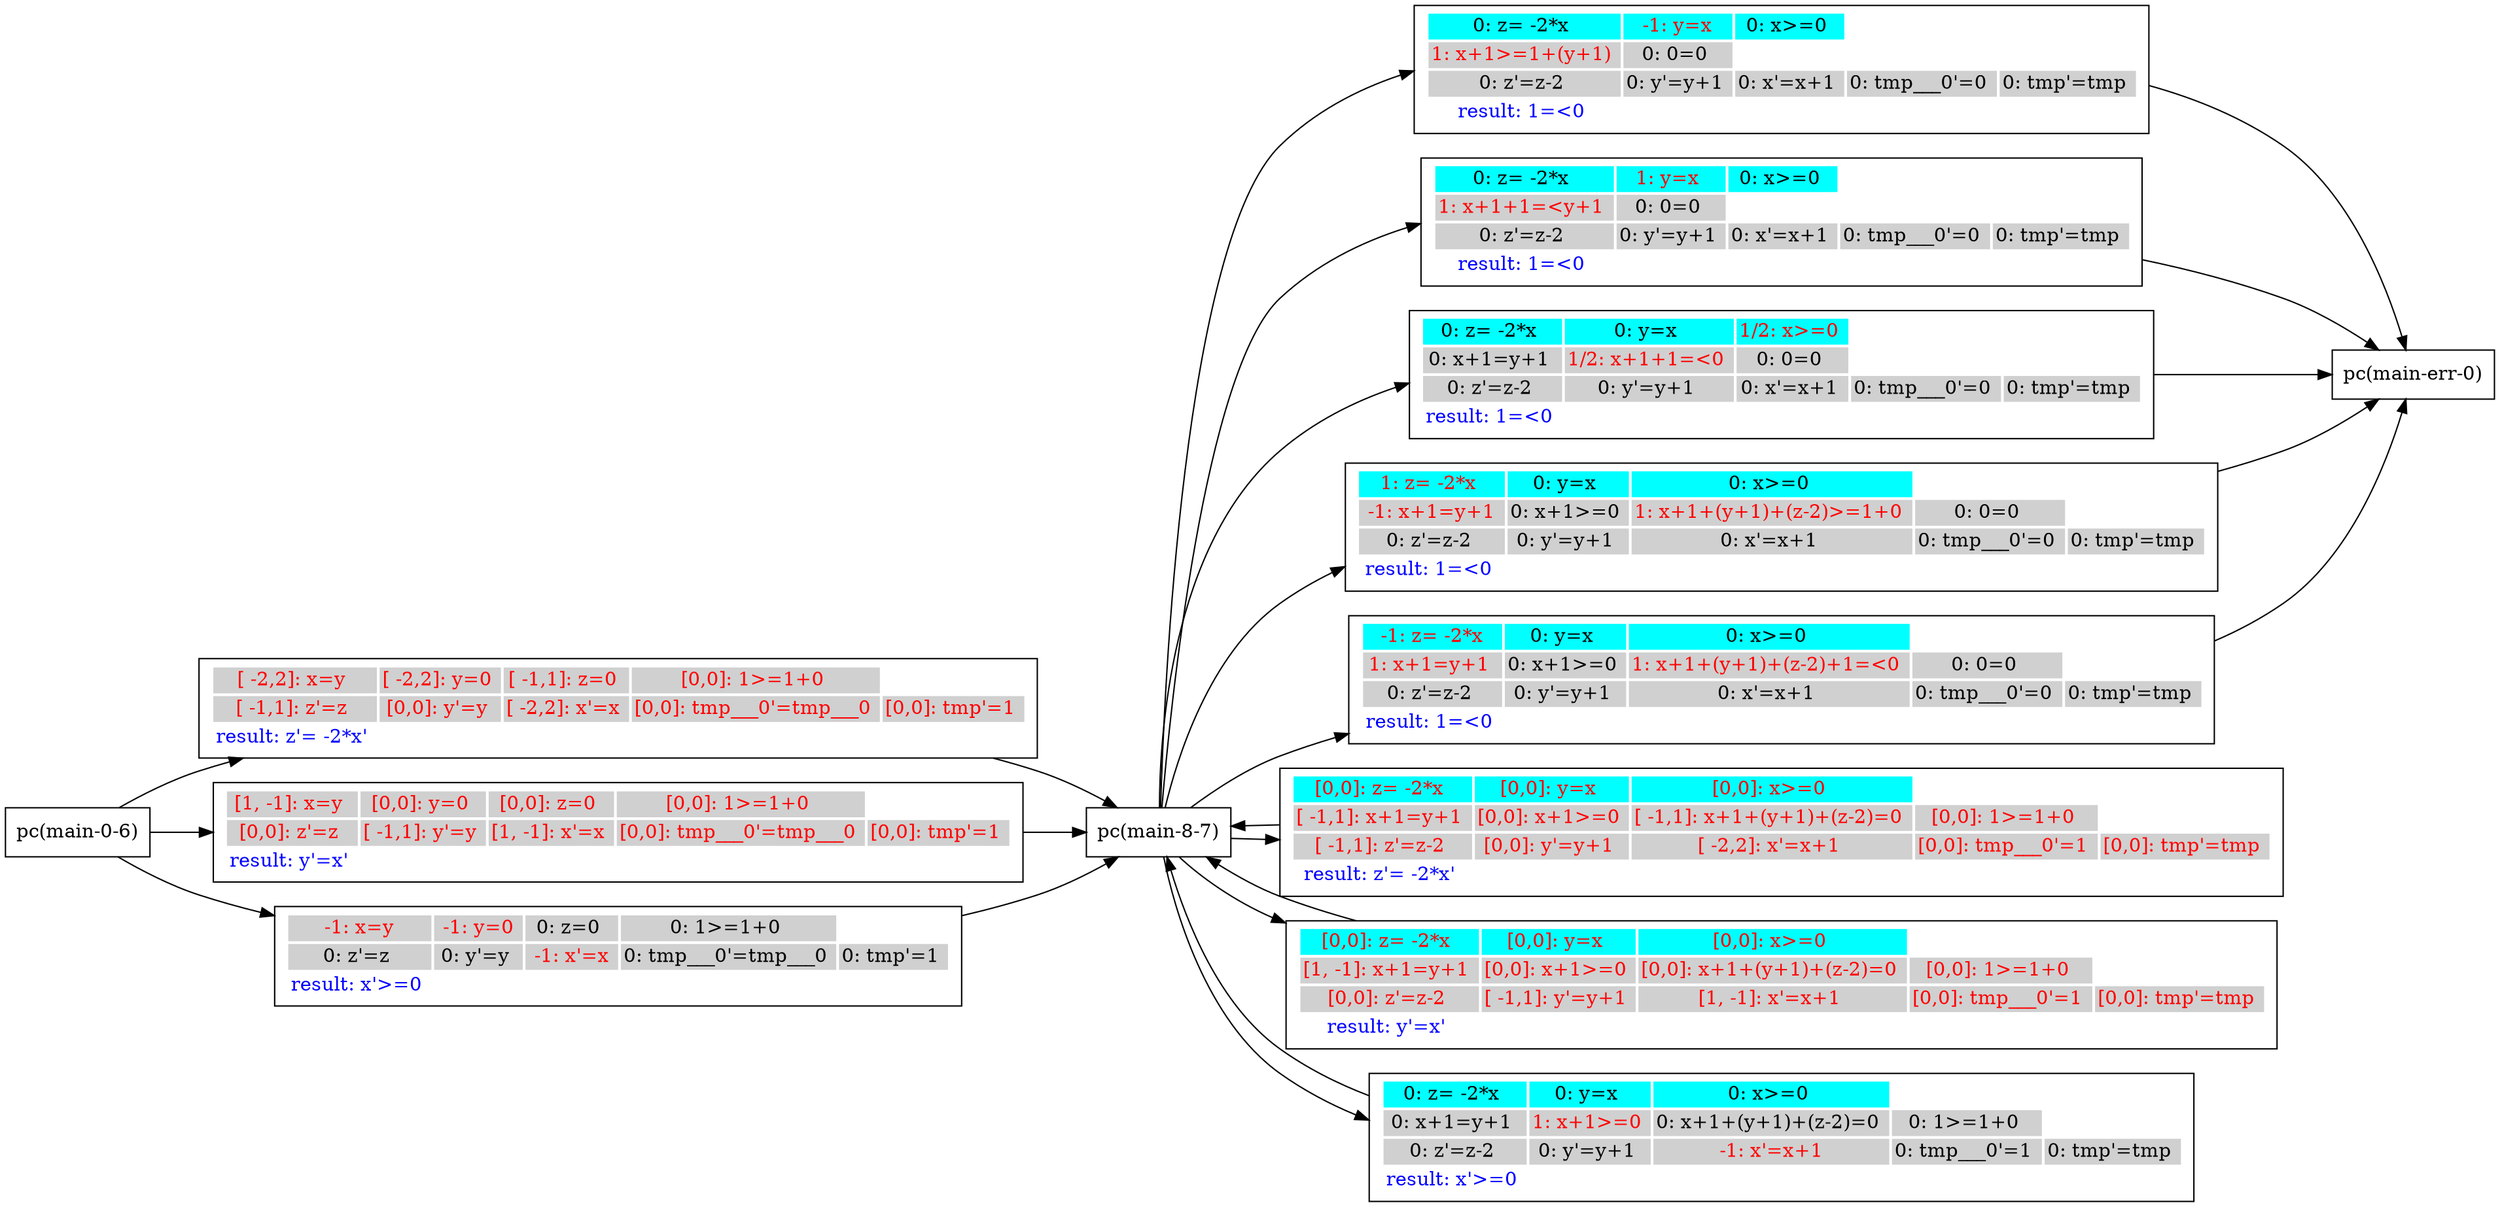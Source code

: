 digraph G {
 rankdir=LR 
 node [shape=box]
N1 [label="pc(main-0-6)"];
N3 [label="pc(main-8-7)"];
N5 [label="pc(main-err-0)"];
N3 -> A1A0 ;
A1A0 -> N5 ;
A1A0 [ label=<<TABLE border="0"><TR><TD bgcolor = "#00FFFF"><FONT COLOR="black">0: z= -2*x </FONT></TD><TD bgcolor = "#00FFFF"><FONT COLOR="red"> -1: y=x </FONT></TD><TD bgcolor = "#00FFFF"><FONT COLOR="black">0: x&#062;=0 </FONT></TD></TR><TR><TD bgcolor = "#D0D0D0"><FONT COLOR="red">1: x+1&#062;=1+(y+1) </FONT></TD><TD bgcolor = "#D0D0D0"><FONT COLOR="black">0: 0=0 </FONT></TD></TR><TR><TD bgcolor = "#D0D0D0"><FONT COLOR="black">0: z'=z-2 </FONT></TD><TD bgcolor = "#D0D0D0"><FONT COLOR="black">0: y'=y+1 </FONT></TD><TD bgcolor = "#D0D0D0"><FONT COLOR="black">0: x'=x+1 </FONT></TD><TD bgcolor = "#D0D0D0"><FONT COLOR="black">0: tmp___0'=0 </FONT></TD><TD bgcolor = "#D0D0D0"><FONT COLOR="black">0: tmp'=tmp </FONT></TD></TR><TR><TD bgcolor = "white"><FONT COLOR="blue">result: 1=&#060;0 </FONT></TD></TR></TABLE>>];
N3 -> A2A0 ;
A2A0 -> N5 ;
A2A0 [ label=<<TABLE border="0"><TR><TD bgcolor = "#00FFFF"><FONT COLOR="black">0: z= -2*x </FONT></TD><TD bgcolor = "#00FFFF"><FONT COLOR="red">1: y=x </FONT></TD><TD bgcolor = "#00FFFF"><FONT COLOR="black">0: x&#062;=0 </FONT></TD></TR><TR><TD bgcolor = "#D0D0D0"><FONT COLOR="red">1: x+1+1=&#060;y+1 </FONT></TD><TD bgcolor = "#D0D0D0"><FONT COLOR="black">0: 0=0 </FONT></TD></TR><TR><TD bgcolor = "#D0D0D0"><FONT COLOR="black">0: z'=z-2 </FONT></TD><TD bgcolor = "#D0D0D0"><FONT COLOR="black">0: y'=y+1 </FONT></TD><TD bgcolor = "#D0D0D0"><FONT COLOR="black">0: x'=x+1 </FONT></TD><TD bgcolor = "#D0D0D0"><FONT COLOR="black">0: tmp___0'=0 </FONT></TD><TD bgcolor = "#D0D0D0"><FONT COLOR="black">0: tmp'=tmp </FONT></TD></TR><TR><TD bgcolor = "white"><FONT COLOR="blue">result: 1=&#060;0 </FONT></TD></TR></TABLE>>];
N3 -> A3A0 ;
A3A0 -> N5 ;
A3A0 [ label=<<TABLE border="0"><TR><TD bgcolor = "#00FFFF"><FONT COLOR="black">0: z= -2*x </FONT></TD><TD bgcolor = "#00FFFF"><FONT COLOR="black">0: y=x </FONT></TD><TD bgcolor = "#00FFFF"><FONT COLOR="red">1/2: x&#062;=0 </FONT></TD></TR><TR><TD bgcolor = "#D0D0D0"><FONT COLOR="black">0: x+1=y+1 </FONT></TD><TD bgcolor = "#D0D0D0"><FONT COLOR="red">1/2: x+1+1=&#060;0 </FONT></TD><TD bgcolor = "#D0D0D0"><FONT COLOR="black">0: 0=0 </FONT></TD></TR><TR><TD bgcolor = "#D0D0D0"><FONT COLOR="black">0: z'=z-2 </FONT></TD><TD bgcolor = "#D0D0D0"><FONT COLOR="black">0: y'=y+1 </FONT></TD><TD bgcolor = "#D0D0D0"><FONT COLOR="black">0: x'=x+1 </FONT></TD><TD bgcolor = "#D0D0D0"><FONT COLOR="black">0: tmp___0'=0 </FONT></TD><TD bgcolor = "#D0D0D0"><FONT COLOR="black">0: tmp'=tmp </FONT></TD></TR><TR><TD bgcolor = "white"><FONT COLOR="blue">result: 1=&#060;0 </FONT></TD></TR></TABLE>>];
N3 -> A4A0 ;
A4A0 -> N5 ;
A4A0 [ label=<<TABLE border="0"><TR><TD bgcolor = "#00FFFF"><FONT COLOR="red">1: z= -2*x </FONT></TD><TD bgcolor = "#00FFFF"><FONT COLOR="black">0: y=x </FONT></TD><TD bgcolor = "#00FFFF"><FONT COLOR="black">0: x&#062;=0 </FONT></TD></TR><TR><TD bgcolor = "#D0D0D0"><FONT COLOR="red"> -1: x+1=y+1 </FONT></TD><TD bgcolor = "#D0D0D0"><FONT COLOR="black">0: x+1&#062;=0 </FONT></TD><TD bgcolor = "#D0D0D0"><FONT COLOR="red">1: x+1+(y+1)+(z-2)&#062;=1+0 </FONT></TD><TD bgcolor = "#D0D0D0"><FONT COLOR="black">0: 0=0 </FONT></TD></TR><TR><TD bgcolor = "#D0D0D0"><FONT COLOR="black">0: z'=z-2 </FONT></TD><TD bgcolor = "#D0D0D0"><FONT COLOR="black">0: y'=y+1 </FONT></TD><TD bgcolor = "#D0D0D0"><FONT COLOR="black">0: x'=x+1 </FONT></TD><TD bgcolor = "#D0D0D0"><FONT COLOR="black">0: tmp___0'=0 </FONT></TD><TD bgcolor = "#D0D0D0"><FONT COLOR="black">0: tmp'=tmp </FONT></TD></TR><TR><TD bgcolor = "white"><FONT COLOR="blue">result: 1=&#060;0 </FONT></TD></TR></TABLE>>];
N3 -> A5A0 ;
A5A0 -> N5 ;
A5A0 [ label=<<TABLE border="0"><TR><TD bgcolor = "#00FFFF"><FONT COLOR="red"> -1: z= -2*x </FONT></TD><TD bgcolor = "#00FFFF"><FONT COLOR="black">0: y=x </FONT></TD><TD bgcolor = "#00FFFF"><FONT COLOR="black">0: x&#062;=0 </FONT></TD></TR><TR><TD bgcolor = "#D0D0D0"><FONT COLOR="red">1: x+1=y+1 </FONT></TD><TD bgcolor = "#D0D0D0"><FONT COLOR="black">0: x+1&#062;=0 </FONT></TD><TD bgcolor = "#D0D0D0"><FONT COLOR="red">1: x+1+(y+1)+(z-2)+1=&#060;0 </FONT></TD><TD bgcolor = "#D0D0D0"><FONT COLOR="black">0: 0=0 </FONT></TD></TR><TR><TD bgcolor = "#D0D0D0"><FONT COLOR="black">0: z'=z-2 </FONT></TD><TD bgcolor = "#D0D0D0"><FONT COLOR="black">0: y'=y+1 </FONT></TD><TD bgcolor = "#D0D0D0"><FONT COLOR="black">0: x'=x+1 </FONT></TD><TD bgcolor = "#D0D0D0"><FONT COLOR="black">0: tmp___0'=0 </FONT></TD><TD bgcolor = "#D0D0D0"><FONT COLOR="black">0: tmp'=tmp </FONT></TD></TR><TR><TD bgcolor = "white"><FONT COLOR="blue">result: 1=&#060;0 </FONT></TD></TR></TABLE>>];
N3 -> A6A0 ;
A6A0 -> N3 ;
A6A0 [ label=<<TABLE border="0"><TR><TD bgcolor = "#00FFFF"><FONT COLOR="red">[0,0]: z= -2*x </FONT></TD><TD bgcolor = "#00FFFF"><FONT COLOR="red">[0,0]: y=x </FONT></TD><TD bgcolor = "#00FFFF"><FONT COLOR="red">[0,0]: x&#062;=0 </FONT></TD></TR><TR><TD bgcolor = "#D0D0D0"><FONT COLOR="red">[ -1,1]: x+1=y+1 </FONT></TD><TD bgcolor = "#D0D0D0"><FONT COLOR="red">[0,0]: x+1&#062;=0 </FONT></TD><TD bgcolor = "#D0D0D0"><FONT COLOR="red">[ -1,1]: x+1+(y+1)+(z-2)=0 </FONT></TD><TD bgcolor = "#D0D0D0"><FONT COLOR="red">[0,0]: 1&#062;=1+0 </FONT></TD></TR><TR><TD bgcolor = "#D0D0D0"><FONT COLOR="red">[ -1,1]: z'=z-2 </FONT></TD><TD bgcolor = "#D0D0D0"><FONT COLOR="red">[0,0]: y'=y+1 </FONT></TD><TD bgcolor = "#D0D0D0"><FONT COLOR="red">[ -2,2]: x'=x+1 </FONT></TD><TD bgcolor = "#D0D0D0"><FONT COLOR="red">[0,0]: tmp___0'=1 </FONT></TD><TD bgcolor = "#D0D0D0"><FONT COLOR="red">[0,0]: tmp'=tmp </FONT></TD></TR><TR><TD bgcolor = "white"><FONT COLOR="blue">result: z'= -2*x' </FONT></TD></TR></TABLE>>];
N3 -> A6A1 ;
A6A1 -> N3 ;
A6A1 [ label=<<TABLE border="0"><TR><TD bgcolor = "#00FFFF"><FONT COLOR="red">[0,0]: z= -2*x </FONT></TD><TD bgcolor = "#00FFFF"><FONT COLOR="red">[0,0]: y=x </FONT></TD><TD bgcolor = "#00FFFF"><FONT COLOR="red">[0,0]: x&#062;=0 </FONT></TD></TR><TR><TD bgcolor = "#D0D0D0"><FONT COLOR="red">[1, -1]: x+1=y+1 </FONT></TD><TD bgcolor = "#D0D0D0"><FONT COLOR="red">[0,0]: x+1&#062;=0 </FONT></TD><TD bgcolor = "#D0D0D0"><FONT COLOR="red">[0,0]: x+1+(y+1)+(z-2)=0 </FONT></TD><TD bgcolor = "#D0D0D0"><FONT COLOR="red">[0,0]: 1&#062;=1+0 </FONT></TD></TR><TR><TD bgcolor = "#D0D0D0"><FONT COLOR="red">[0,0]: z'=z-2 </FONT></TD><TD bgcolor = "#D0D0D0"><FONT COLOR="red">[ -1,1]: y'=y+1 </FONT></TD><TD bgcolor = "#D0D0D0"><FONT COLOR="red">[1, -1]: x'=x+1 </FONT></TD><TD bgcolor = "#D0D0D0"><FONT COLOR="red">[0,0]: tmp___0'=1 </FONT></TD><TD bgcolor = "#D0D0D0"><FONT COLOR="red">[0,0]: tmp'=tmp </FONT></TD></TR><TR><TD bgcolor = "white"><FONT COLOR="blue">result: y'=x' </FONT></TD></TR></TABLE>>];
N3 -> A6A2 ;
A6A2 -> N3 ;
A6A2 [ label=<<TABLE border="0"><TR><TD bgcolor = "#00FFFF"><FONT COLOR="black">0: z= -2*x </FONT></TD><TD bgcolor = "#00FFFF"><FONT COLOR="black">0: y=x </FONT></TD><TD bgcolor = "#00FFFF"><FONT COLOR="black">0: x&#062;=0 </FONT></TD></TR><TR><TD bgcolor = "#D0D0D0"><FONT COLOR="black">0: x+1=y+1 </FONT></TD><TD bgcolor = "#D0D0D0"><FONT COLOR="red">1: x+1&#062;=0 </FONT></TD><TD bgcolor = "#D0D0D0"><FONT COLOR="black">0: x+1+(y+1)+(z-2)=0 </FONT></TD><TD bgcolor = "#D0D0D0"><FONT COLOR="black">0: 1&#062;=1+0 </FONT></TD></TR><TR><TD bgcolor = "#D0D0D0"><FONT COLOR="black">0: z'=z-2 </FONT></TD><TD bgcolor = "#D0D0D0"><FONT COLOR="black">0: y'=y+1 </FONT></TD><TD bgcolor = "#D0D0D0"><FONT COLOR="red"> -1: x'=x+1 </FONT></TD><TD bgcolor = "#D0D0D0"><FONT COLOR="black">0: tmp___0'=1 </FONT></TD><TD bgcolor = "#D0D0D0"><FONT COLOR="black">0: tmp'=tmp </FONT></TD></TR><TR><TD bgcolor = "white"><FONT COLOR="blue">result: x'&#062;=0 </FONT></TD></TR></TABLE>>];
N1 -> A7A0 ;
A7A0 -> N3 ;
A7A0 [ label=<<TABLE border="0"><TR><TD bgcolor = "#D0D0D0"><FONT COLOR="red">[ -2,2]: x=y </FONT></TD><TD bgcolor = "#D0D0D0"><FONT COLOR="red">[ -2,2]: y=0 </FONT></TD><TD bgcolor = "#D0D0D0"><FONT COLOR="red">[ -1,1]: z=0 </FONT></TD><TD bgcolor = "#D0D0D0"><FONT COLOR="red">[0,0]: 1&#062;=1+0 </FONT></TD></TR><TR><TD bgcolor = "#D0D0D0"><FONT COLOR="red">[ -1,1]: z'=z </FONT></TD><TD bgcolor = "#D0D0D0"><FONT COLOR="red">[0,0]: y'=y </FONT></TD><TD bgcolor = "#D0D0D0"><FONT COLOR="red">[ -2,2]: x'=x </FONT></TD><TD bgcolor = "#D0D0D0"><FONT COLOR="red">[0,0]: tmp___0'=tmp___0 </FONT></TD><TD bgcolor = "#D0D0D0"><FONT COLOR="red">[0,0]: tmp'=1 </FONT></TD></TR><TR><TD bgcolor = "white"><FONT COLOR="blue">result: z'= -2*x' </FONT></TD></TR></TABLE>>];
N1 -> A7A1 ;
A7A1 -> N3 ;
A7A1 [ label=<<TABLE border="0"><TR><TD bgcolor = "#D0D0D0"><FONT COLOR="red">[1, -1]: x=y </FONT></TD><TD bgcolor = "#D0D0D0"><FONT COLOR="red">[0,0]: y=0 </FONT></TD><TD bgcolor = "#D0D0D0"><FONT COLOR="red">[0,0]: z=0 </FONT></TD><TD bgcolor = "#D0D0D0"><FONT COLOR="red">[0,0]: 1&#062;=1+0 </FONT></TD></TR><TR><TD bgcolor = "#D0D0D0"><FONT COLOR="red">[0,0]: z'=z </FONT></TD><TD bgcolor = "#D0D0D0"><FONT COLOR="red">[ -1,1]: y'=y </FONT></TD><TD bgcolor = "#D0D0D0"><FONT COLOR="red">[1, -1]: x'=x </FONT></TD><TD bgcolor = "#D0D0D0"><FONT COLOR="red">[0,0]: tmp___0'=tmp___0 </FONT></TD><TD bgcolor = "#D0D0D0"><FONT COLOR="red">[0,0]: tmp'=1 </FONT></TD></TR><TR><TD bgcolor = "white"><FONT COLOR="blue">result: y'=x' </FONT></TD></TR></TABLE>>];
N1 -> A7A2 ;
A7A2 -> N3 ;
A7A2 [ label=<<TABLE border="0"><TR><TD bgcolor = "#D0D0D0"><FONT COLOR="red"> -1: x=y </FONT></TD><TD bgcolor = "#D0D0D0"><FONT COLOR="red"> -1: y=0 </FONT></TD><TD bgcolor = "#D0D0D0"><FONT COLOR="black">0: z=0 </FONT></TD><TD bgcolor = "#D0D0D0"><FONT COLOR="black">0: 1&#062;=1+0 </FONT></TD></TR><TR><TD bgcolor = "#D0D0D0"><FONT COLOR="black">0: z'=z </FONT></TD><TD bgcolor = "#D0D0D0"><FONT COLOR="black">0: y'=y </FONT></TD><TD bgcolor = "#D0D0D0"><FONT COLOR="red"> -1: x'=x </FONT></TD><TD bgcolor = "#D0D0D0"><FONT COLOR="black">0: tmp___0'=tmp___0 </FONT></TD><TD bgcolor = "#D0D0D0"><FONT COLOR="black">0: tmp'=1 </FONT></TD></TR><TR><TD bgcolor = "white"><FONT COLOR="blue">result: x'&#062;=0 </FONT></TD></TR></TABLE>>];
}
